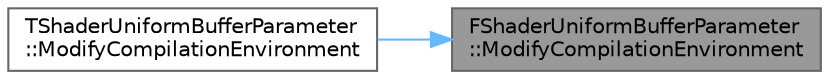 digraph "FShaderUniformBufferParameter::ModifyCompilationEnvironment"
{
 // INTERACTIVE_SVG=YES
 // LATEX_PDF_SIZE
  bgcolor="transparent";
  edge [fontname=Helvetica,fontsize=10,labelfontname=Helvetica,labelfontsize=10];
  node [fontname=Helvetica,fontsize=10,shape=box,height=0.2,width=0.4];
  rankdir="RL";
  Node1 [id="Node000001",label="FShaderUniformBufferParameter\l::ModifyCompilationEnvironment",height=0.2,width=0.4,color="gray40", fillcolor="grey60", style="filled", fontcolor="black",tooltip=" "];
  Node1 -> Node2 [id="edge1_Node000001_Node000002",dir="back",color="steelblue1",style="solid",tooltip=" "];
  Node2 [id="Node000002",label="TShaderUniformBufferParameter\l::ModifyCompilationEnvironment",height=0.2,width=0.4,color="grey40", fillcolor="white", style="filled",URL="$dd/d1e/classTShaderUniformBufferParameter.html#a5de277724f753a5a9d91c1fc312e6d99",tooltip=" "];
}
